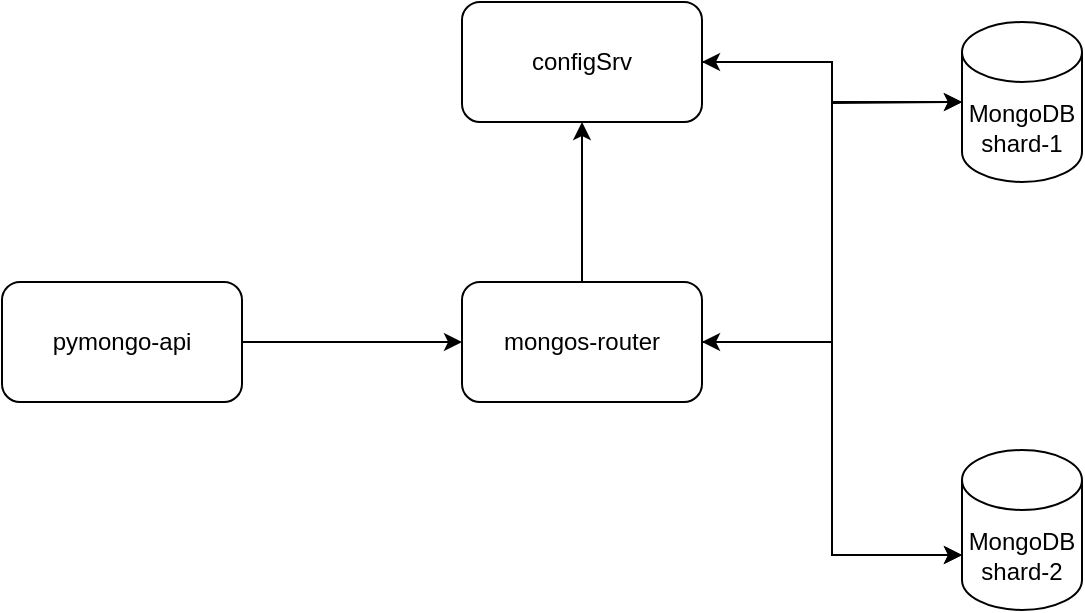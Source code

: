 <mxfile version="24.7.17" pages="5">
  <diagram name="option1" id="-H_mtQnk-PTXWXPvYvuk">
    <mxGraphModel dx="1443" dy="913" grid="1" gridSize="10" guides="1" tooltips="1" connect="1" arrows="1" fold="1" page="1" pageScale="1" pageWidth="1169" pageHeight="827" math="0" shadow="0">
      <root>
        <mxCell id="0" />
        <mxCell id="1" parent="0" />
        <mxCell id="zA23MoTUsTF4_91t8viU-2" value="MongoDB&lt;br&gt;shard-1" style="shape=cylinder3;whiteSpace=wrap;html=1;boundedLbl=1;backgroundOutline=1;size=15;" parent="1" vertex="1">
          <mxGeometry x="800" y="160" width="60" height="80" as="geometry" />
        </mxCell>
        <mxCell id="zA23MoTUsTF4_91t8viU-3" value="pymongo-api" style="rounded=1;whiteSpace=wrap;html=1;" parent="1" vertex="1">
          <mxGeometry x="320" y="290" width="120" height="60" as="geometry" />
        </mxCell>
        <mxCell id="zA23MoTUsTF4_91t8viU-4" style="edgeStyle=orthogonalEdgeStyle;rounded=0;orthogonalLoop=1;jettySize=auto;html=1;exitX=1;exitY=0.5;exitDx=0;exitDy=0;" parent="1" source="zA23MoTUsTF4_91t8viU-3" target="UiDJsNNe_BzufkocAIXa-2" edge="1">
          <mxGeometry relative="1" as="geometry">
            <mxPoint x="640" y="200" as="targetPoint" />
          </mxGeometry>
        </mxCell>
        <mxCell id="UiDJsNNe_BzufkocAIXa-1" value="MongoDB&lt;br&gt;shard-2" style="shape=cylinder3;whiteSpace=wrap;html=1;boundedLbl=1;backgroundOutline=1;size=15;" vertex="1" parent="1">
          <mxGeometry x="800" y="374" width="60" height="80" as="geometry" />
        </mxCell>
        <mxCell id="UiDJsNNe_BzufkocAIXa-4" style="edgeStyle=orthogonalEdgeStyle;rounded=0;orthogonalLoop=1;jettySize=auto;html=1;entryX=0.5;entryY=1;entryDx=0;entryDy=0;" edge="1" parent="1" source="UiDJsNNe_BzufkocAIXa-2" target="UiDJsNNe_BzufkocAIXa-3">
          <mxGeometry relative="1" as="geometry" />
        </mxCell>
        <mxCell id="UiDJsNNe_BzufkocAIXa-2" value="mongos-router" style="rounded=1;whiteSpace=wrap;html=1;" vertex="1" parent="1">
          <mxGeometry x="550" y="290" width="120" height="60" as="geometry" />
        </mxCell>
        <mxCell id="UiDJsNNe_BzufkocAIXa-7" style="edgeStyle=orthogonalEdgeStyle;rounded=0;orthogonalLoop=1;jettySize=auto;html=1;" edge="1" parent="1" source="UiDJsNNe_BzufkocAIXa-3">
          <mxGeometry relative="1" as="geometry">
            <mxPoint x="800" y="200" as="targetPoint" />
          </mxGeometry>
        </mxCell>
        <mxCell id="UiDJsNNe_BzufkocAIXa-3" value="configSrv" style="rounded=1;whiteSpace=wrap;html=1;" vertex="1" parent="1">
          <mxGeometry x="550" y="150" width="120" height="60" as="geometry" />
        </mxCell>
        <mxCell id="UiDJsNNe_BzufkocAIXa-5" style="edgeStyle=orthogonalEdgeStyle;rounded=0;orthogonalLoop=1;jettySize=auto;html=1;entryX=0;entryY=0.5;entryDx=0;entryDy=0;entryPerimeter=0;" edge="1" parent="1" source="UiDJsNNe_BzufkocAIXa-2" target="zA23MoTUsTF4_91t8viU-2">
          <mxGeometry relative="1" as="geometry" />
        </mxCell>
        <mxCell id="UiDJsNNe_BzufkocAIXa-6" style="edgeStyle=orthogonalEdgeStyle;rounded=0;orthogonalLoop=1;jettySize=auto;html=1;entryX=0;entryY=0;entryDx=0;entryDy=52.5;entryPerimeter=0;startArrow=classic;startFill=1;" edge="1" parent="1" source="UiDJsNNe_BzufkocAIXa-2" target="UiDJsNNe_BzufkocAIXa-1">
          <mxGeometry relative="1" as="geometry" />
        </mxCell>
        <mxCell id="UiDJsNNe_BzufkocAIXa-8" style="edgeStyle=orthogonalEdgeStyle;rounded=0;orthogonalLoop=1;jettySize=auto;html=1;entryX=0;entryY=0;entryDx=0;entryDy=52.5;entryPerimeter=0;startArrow=classic;startFill=1;" edge="1" parent="1" source="UiDJsNNe_BzufkocAIXa-3" target="UiDJsNNe_BzufkocAIXa-1">
          <mxGeometry relative="1" as="geometry" />
        </mxCell>
      </root>
    </mxGraphModel>
  </diagram>
  <diagram name="option2" id="-Xvo51ZeQulUUWXC1juU">
    <mxGraphModel dx="1010" dy="639" grid="1" gridSize="10" guides="1" tooltips="1" connect="1" arrows="1" fold="1" page="1" pageScale="1" pageWidth="1169" pageHeight="827" math="0" shadow="0">
      <root>
        <mxCell id="3knyirtvKxZ9UMbMQH-W-0" />
        <mxCell id="3knyirtvKxZ9UMbMQH-W-1" parent="3knyirtvKxZ9UMbMQH-W-0" />
        <mxCell id="VucZP9jwSbR6tv67yRgD-2" value="" style="rounded=1;whiteSpace=wrap;html=1;" vertex="1" parent="3knyirtvKxZ9UMbMQH-W-1">
          <mxGeometry x="770" y="370" width="360" height="130" as="geometry" />
        </mxCell>
        <mxCell id="VucZP9jwSbR6tv67yRgD-3" value="Shard - 2" style="text;html=1;align=center;verticalAlign=middle;whiteSpace=wrap;rounded=0;" vertex="1" parent="3knyirtvKxZ9UMbMQH-W-1">
          <mxGeometry x="1030" y="480" width="90" height="30" as="geometry" />
        </mxCell>
        <mxCell id="VucZP9jwSbR6tv67yRgD-0" value="" style="rounded=1;whiteSpace=wrap;html=1;" vertex="1" parent="3knyirtvKxZ9UMbMQH-W-1">
          <mxGeometry x="770" y="140" width="360" height="130" as="geometry" />
        </mxCell>
        <mxCell id="VucZP9jwSbR6tv67yRgD-1" value="Shard - 1" style="text;html=1;align=center;verticalAlign=middle;whiteSpace=wrap;rounded=0;" vertex="1" parent="3knyirtvKxZ9UMbMQH-W-1">
          <mxGeometry x="1030" y="250" width="90" height="30" as="geometry" />
        </mxCell>
        <mxCell id="gu59AzVFJoYzGthrWgz4-16" style="edgeStyle=orthogonalEdgeStyle;rounded=0;orthogonalLoop=1;jettySize=auto;html=1;entryX=1;entryY=0.5;entryDx=0;entryDy=0;" edge="1" parent="3knyirtvKxZ9UMbMQH-W-1" source="3knyirtvKxZ9UMbMQH-W-2" target="3knyirtvKxZ9UMbMQH-W-9">
          <mxGeometry relative="1" as="geometry" />
        </mxCell>
        <mxCell id="3knyirtvKxZ9UMbMQH-W-2" value="MongoDB&lt;br&gt;primary&lt;br&gt;shard-1-1" style="shape=cylinder3;whiteSpace=wrap;html=1;boundedLbl=1;backgroundOutline=1;size=15;" vertex="1" parent="3knyirtvKxZ9UMbMQH-W-1">
          <mxGeometry x="800" y="160" width="60" height="80" as="geometry" />
        </mxCell>
        <mxCell id="3knyirtvKxZ9UMbMQH-W-3" value="pymongo-api" style="rounded=1;whiteSpace=wrap;html=1;" vertex="1" parent="3knyirtvKxZ9UMbMQH-W-1">
          <mxGeometry x="320" y="290" width="120" height="60" as="geometry" />
        </mxCell>
        <mxCell id="3knyirtvKxZ9UMbMQH-W-4" style="edgeStyle=orthogonalEdgeStyle;rounded=0;orthogonalLoop=1;jettySize=auto;html=1;exitX=1;exitY=0.5;exitDx=0;exitDy=0;" edge="1" parent="3knyirtvKxZ9UMbMQH-W-1" source="3knyirtvKxZ9UMbMQH-W-3" target="3knyirtvKxZ9UMbMQH-W-7">
          <mxGeometry relative="1" as="geometry">
            <mxPoint x="640" y="200" as="targetPoint" />
          </mxGeometry>
        </mxCell>
        <mxCell id="gu59AzVFJoYzGthrWgz4-17" value="" style="edgeStyle=orthogonalEdgeStyle;rounded=0;orthogonalLoop=1;jettySize=auto;html=1;dashed=1;endArrow=none;endFill=0;" edge="1" parent="3knyirtvKxZ9UMbMQH-W-1" source="3knyirtvKxZ9UMbMQH-W-5" target="gu59AzVFJoYzGthrWgz4-2">
          <mxGeometry relative="1" as="geometry" />
        </mxCell>
        <mxCell id="3knyirtvKxZ9UMbMQH-W-5" value="MongoDB&lt;br&gt;primary&lt;br&gt;shard-2-1" style="shape=cylinder3;whiteSpace=wrap;html=1;boundedLbl=1;backgroundOutline=1;size=15;" vertex="1" parent="3knyirtvKxZ9UMbMQH-W-1">
          <mxGeometry x="800" y="390" width="60" height="80" as="geometry" />
        </mxCell>
        <mxCell id="3knyirtvKxZ9UMbMQH-W-7" value="mongos-router" style="rounded=1;whiteSpace=wrap;html=1;" vertex="1" parent="3knyirtvKxZ9UMbMQH-W-1">
          <mxGeometry x="550" y="290" width="120" height="60" as="geometry" />
        </mxCell>
        <mxCell id="gu59AzVFJoYzGthrWgz4-15" style="edgeStyle=orthogonalEdgeStyle;rounded=0;orthogonalLoop=1;jettySize=auto;html=1;entryX=0.5;entryY=0;entryDx=0;entryDy=0;startArrow=classic;startFill=1;endArrow=none;endFill=0;" edge="1" parent="3knyirtvKxZ9UMbMQH-W-1" source="3knyirtvKxZ9UMbMQH-W-9" target="3knyirtvKxZ9UMbMQH-W-7">
          <mxGeometry relative="1" as="geometry" />
        </mxCell>
        <mxCell id="3knyirtvKxZ9UMbMQH-W-9" value="configSrv" style="rounded=1;whiteSpace=wrap;html=1;" vertex="1" parent="3knyirtvKxZ9UMbMQH-W-1">
          <mxGeometry x="550" y="170" width="120" height="60" as="geometry" />
        </mxCell>
        <mxCell id="3knyirtvKxZ9UMbMQH-W-10" style="edgeStyle=orthogonalEdgeStyle;rounded=0;orthogonalLoop=1;jettySize=auto;html=1;entryX=0;entryY=0.5;entryDx=0;entryDy=0;entryPerimeter=0;" edge="1" parent="3knyirtvKxZ9UMbMQH-W-1" source="3knyirtvKxZ9UMbMQH-W-7" target="3knyirtvKxZ9UMbMQH-W-2">
          <mxGeometry relative="1" as="geometry" />
        </mxCell>
        <mxCell id="3knyirtvKxZ9UMbMQH-W-11" style="edgeStyle=orthogonalEdgeStyle;rounded=0;orthogonalLoop=1;jettySize=auto;html=1;entryX=0;entryY=0;entryDx=0;entryDy=52.5;entryPerimeter=0;startArrow=classic;startFill=1;" edge="1" parent="3knyirtvKxZ9UMbMQH-W-1" source="3knyirtvKxZ9UMbMQH-W-7" target="3knyirtvKxZ9UMbMQH-W-5">
          <mxGeometry relative="1" as="geometry" />
        </mxCell>
        <mxCell id="gu59AzVFJoYzGthrWgz4-0" value="MongoDB&lt;br&gt;slave&lt;br&gt;shard-1-2" style="shape=cylinder3;whiteSpace=wrap;html=1;boundedLbl=1;backgroundOutline=1;size=15;" vertex="1" parent="3knyirtvKxZ9UMbMQH-W-1">
          <mxGeometry x="910" y="160" width="60" height="80" as="geometry" />
        </mxCell>
        <mxCell id="gu59AzVFJoYzGthrWgz4-1" value="MongoDB&lt;br&gt;slave&lt;br&gt;shard-1-3" style="shape=cylinder3;whiteSpace=wrap;html=1;boundedLbl=1;backgroundOutline=1;size=15;" vertex="1" parent="3knyirtvKxZ9UMbMQH-W-1">
          <mxGeometry x="1020" y="160" width="60" height="80" as="geometry" />
        </mxCell>
        <mxCell id="gu59AzVFJoYzGthrWgz4-2" value="MongoDB&lt;br&gt;slave&lt;br&gt;shard-2-2" style="shape=cylinder3;whiteSpace=wrap;html=1;boundedLbl=1;backgroundOutline=1;size=15;" vertex="1" parent="3knyirtvKxZ9UMbMQH-W-1">
          <mxGeometry x="910" y="390" width="60" height="80" as="geometry" />
        </mxCell>
        <mxCell id="gu59AzVFJoYzGthrWgz4-3" value="MongoDB&lt;br&gt;slave&lt;br&gt;shard-2-3" style="shape=cylinder3;whiteSpace=wrap;html=1;boundedLbl=1;backgroundOutline=1;size=15;" vertex="1" parent="3knyirtvKxZ9UMbMQH-W-1">
          <mxGeometry x="1020" y="390" width="60" height="80" as="geometry" />
        </mxCell>
        <mxCell id="gu59AzVFJoYzGthrWgz4-10" style="edgeStyle=orthogonalEdgeStyle;rounded=0;orthogonalLoop=1;jettySize=auto;html=1;entryX=0;entryY=0.5;entryDx=0;entryDy=0;entryPerimeter=0;endArrow=none;endFill=0;dashed=1;" edge="1" parent="3knyirtvKxZ9UMbMQH-W-1" source="3knyirtvKxZ9UMbMQH-W-2" target="gu59AzVFJoYzGthrWgz4-0">
          <mxGeometry relative="1" as="geometry" />
        </mxCell>
        <mxCell id="gu59AzVFJoYzGthrWgz4-11" style="edgeStyle=orthogonalEdgeStyle;rounded=0;orthogonalLoop=1;jettySize=auto;html=1;entryX=0;entryY=0.5;entryDx=0;entryDy=0;entryPerimeter=0;dashed=1;endArrow=none;endFill=0;" edge="1" parent="3knyirtvKxZ9UMbMQH-W-1" source="gu59AzVFJoYzGthrWgz4-0" target="gu59AzVFJoYzGthrWgz4-1">
          <mxGeometry relative="1" as="geometry" />
        </mxCell>
        <mxCell id="gu59AzVFJoYzGthrWgz4-13" style="edgeStyle=orthogonalEdgeStyle;rounded=0;orthogonalLoop=1;jettySize=auto;html=1;entryX=0;entryY=0.5;entryDx=0;entryDy=0;entryPerimeter=0;endArrow=none;endFill=0;dashed=1;" edge="1" parent="3knyirtvKxZ9UMbMQH-W-1" source="gu59AzVFJoYzGthrWgz4-2" target="gu59AzVFJoYzGthrWgz4-3">
          <mxGeometry relative="1" as="geometry" />
        </mxCell>
      </root>
    </mxGraphModel>
  </diagram>
  <diagram name="option3" id="7D8FXohHMXOMWAM05jJX">
    <mxGraphModel dx="1010" dy="639" grid="1" gridSize="10" guides="1" tooltips="1" connect="1" arrows="1" fold="1" page="1" pageScale="1" pageWidth="1169" pageHeight="827" math="0" shadow="0">
      <root>
        <mxCell id="CbnlnHMQYKKfXnpwqLT1-0" />
        <mxCell id="CbnlnHMQYKKfXnpwqLT1-1" parent="CbnlnHMQYKKfXnpwqLT1-0" />
        <mxCell id="OPUxxHXqfSw0grNCLyrR-4" value="" style="rounded=1;whiteSpace=wrap;html=1;" vertex="1" parent="CbnlnHMQYKKfXnpwqLT1-1">
          <mxGeometry x="770" y="370" width="360" height="130" as="geometry" />
        </mxCell>
        <mxCell id="OPUxxHXqfSw0grNCLyrR-5" value="Shard - 2" style="text;html=1;align=center;verticalAlign=middle;whiteSpace=wrap;rounded=0;" vertex="1" parent="CbnlnHMQYKKfXnpwqLT1-1">
          <mxGeometry x="1030" y="480" width="90" height="30" as="geometry" />
        </mxCell>
        <mxCell id="OPUxxHXqfSw0grNCLyrR-2" value="" style="rounded=1;whiteSpace=wrap;html=1;" vertex="1" parent="CbnlnHMQYKKfXnpwqLT1-1">
          <mxGeometry x="770" y="140" width="360" height="130" as="geometry" />
        </mxCell>
        <mxCell id="CbnlnHMQYKKfXnpwqLT1-2" style="edgeStyle=orthogonalEdgeStyle;rounded=0;orthogonalLoop=1;jettySize=auto;html=1;entryX=1;entryY=0.5;entryDx=0;entryDy=0;" edge="1" parent="CbnlnHMQYKKfXnpwqLT1-1" source="CbnlnHMQYKKfXnpwqLT1-3" target="CbnlnHMQYKKfXnpwqLT1-10">
          <mxGeometry relative="1" as="geometry" />
        </mxCell>
        <mxCell id="CbnlnHMQYKKfXnpwqLT1-3" value="MongoDB&lt;br&gt;primary&lt;br&gt;shard-1-1" style="shape=cylinder3;whiteSpace=wrap;html=1;boundedLbl=1;backgroundOutline=1;size=15;" vertex="1" parent="CbnlnHMQYKKfXnpwqLT1-1">
          <mxGeometry x="800" y="160" width="60" height="80" as="geometry" />
        </mxCell>
        <mxCell id="OPUxxHXqfSw0grNCLyrR-1" style="edgeStyle=orthogonalEdgeStyle;rounded=0;orthogonalLoop=1;jettySize=auto;html=1;" edge="1" parent="CbnlnHMQYKKfXnpwqLT1-1" source="CbnlnHMQYKKfXnpwqLT1-4" target="OPUxxHXqfSw0grNCLyrR-0">
          <mxGeometry relative="1" as="geometry" />
        </mxCell>
        <mxCell id="CbnlnHMQYKKfXnpwqLT1-4" value="pymongo-api" style="rounded=1;whiteSpace=wrap;html=1;" vertex="1" parent="CbnlnHMQYKKfXnpwqLT1-1">
          <mxGeometry x="310" y="290" width="120" height="60" as="geometry" />
        </mxCell>
        <mxCell id="CbnlnHMQYKKfXnpwqLT1-5" style="edgeStyle=orthogonalEdgeStyle;rounded=0;orthogonalLoop=1;jettySize=auto;html=1;exitX=1;exitY=0.5;exitDx=0;exitDy=0;" edge="1" parent="CbnlnHMQYKKfXnpwqLT1-1" source="CbnlnHMQYKKfXnpwqLT1-4" target="CbnlnHMQYKKfXnpwqLT1-8">
          <mxGeometry relative="1" as="geometry">
            <mxPoint x="640" y="200" as="targetPoint" />
          </mxGeometry>
        </mxCell>
        <mxCell id="CbnlnHMQYKKfXnpwqLT1-6" value="" style="edgeStyle=orthogonalEdgeStyle;rounded=0;orthogonalLoop=1;jettySize=auto;html=1;dashed=1;endArrow=none;endFill=0;" edge="1" parent="CbnlnHMQYKKfXnpwqLT1-1" source="CbnlnHMQYKKfXnpwqLT1-7" target="CbnlnHMQYKKfXnpwqLT1-15">
          <mxGeometry relative="1" as="geometry" />
        </mxCell>
        <mxCell id="CbnlnHMQYKKfXnpwqLT1-7" value="MongoDB&lt;br&gt;primary&lt;br&gt;shard-2-1" style="shape=cylinder3;whiteSpace=wrap;html=1;boundedLbl=1;backgroundOutline=1;size=15;" vertex="1" parent="CbnlnHMQYKKfXnpwqLT1-1">
          <mxGeometry x="800" y="390" width="60" height="80" as="geometry" />
        </mxCell>
        <mxCell id="CbnlnHMQYKKfXnpwqLT1-8" value="mongos-router" style="rounded=1;whiteSpace=wrap;html=1;" vertex="1" parent="CbnlnHMQYKKfXnpwqLT1-1">
          <mxGeometry x="550" y="290" width="120" height="60" as="geometry" />
        </mxCell>
        <mxCell id="CbnlnHMQYKKfXnpwqLT1-9" style="edgeStyle=orthogonalEdgeStyle;rounded=0;orthogonalLoop=1;jettySize=auto;html=1;entryX=0.5;entryY=0;entryDx=0;entryDy=0;startArrow=classic;startFill=1;endArrow=none;endFill=0;" edge="1" parent="CbnlnHMQYKKfXnpwqLT1-1" source="CbnlnHMQYKKfXnpwqLT1-10" target="CbnlnHMQYKKfXnpwqLT1-8">
          <mxGeometry relative="1" as="geometry" />
        </mxCell>
        <mxCell id="CbnlnHMQYKKfXnpwqLT1-10" value="configSrv" style="rounded=1;whiteSpace=wrap;html=1;" vertex="1" parent="CbnlnHMQYKKfXnpwqLT1-1">
          <mxGeometry x="550" y="170" width="120" height="60" as="geometry" />
        </mxCell>
        <mxCell id="CbnlnHMQYKKfXnpwqLT1-11" style="edgeStyle=orthogonalEdgeStyle;rounded=0;orthogonalLoop=1;jettySize=auto;html=1;entryX=0;entryY=0.5;entryDx=0;entryDy=0;entryPerimeter=0;" edge="1" parent="CbnlnHMQYKKfXnpwqLT1-1" source="CbnlnHMQYKKfXnpwqLT1-8" target="CbnlnHMQYKKfXnpwqLT1-3">
          <mxGeometry relative="1" as="geometry" />
        </mxCell>
        <mxCell id="CbnlnHMQYKKfXnpwqLT1-12" style="edgeStyle=orthogonalEdgeStyle;rounded=0;orthogonalLoop=1;jettySize=auto;html=1;entryX=0;entryY=0;entryDx=0;entryDy=52.5;entryPerimeter=0;startArrow=classic;startFill=1;" edge="1" parent="CbnlnHMQYKKfXnpwqLT1-1" source="CbnlnHMQYKKfXnpwqLT1-8" target="CbnlnHMQYKKfXnpwqLT1-7">
          <mxGeometry relative="1" as="geometry" />
        </mxCell>
        <mxCell id="CbnlnHMQYKKfXnpwqLT1-13" value="MongoDB&lt;br&gt;slave&lt;br&gt;shard-1-2" style="shape=cylinder3;whiteSpace=wrap;html=1;boundedLbl=1;backgroundOutline=1;size=15;" vertex="1" parent="CbnlnHMQYKKfXnpwqLT1-1">
          <mxGeometry x="910" y="160" width="60" height="80" as="geometry" />
        </mxCell>
        <mxCell id="CbnlnHMQYKKfXnpwqLT1-14" value="MongoDB&lt;br&gt;slave&lt;br&gt;shard-1-3" style="shape=cylinder3;whiteSpace=wrap;html=1;boundedLbl=1;backgroundOutline=1;size=15;" vertex="1" parent="CbnlnHMQYKKfXnpwqLT1-1">
          <mxGeometry x="1020" y="160" width="60" height="80" as="geometry" />
        </mxCell>
        <mxCell id="CbnlnHMQYKKfXnpwqLT1-15" value="MongoDB&lt;br&gt;slave&lt;br&gt;shard-2-2" style="shape=cylinder3;whiteSpace=wrap;html=1;boundedLbl=1;backgroundOutline=1;size=15;" vertex="1" parent="CbnlnHMQYKKfXnpwqLT1-1">
          <mxGeometry x="910" y="390" width="60" height="80" as="geometry" />
        </mxCell>
        <mxCell id="CbnlnHMQYKKfXnpwqLT1-16" value="MongoDB&lt;br&gt;slave&lt;br&gt;shard-2-3" style="shape=cylinder3;whiteSpace=wrap;html=1;boundedLbl=1;backgroundOutline=1;size=15;" vertex="1" parent="CbnlnHMQYKKfXnpwqLT1-1">
          <mxGeometry x="1020" y="390" width="60" height="80" as="geometry" />
        </mxCell>
        <mxCell id="CbnlnHMQYKKfXnpwqLT1-17" style="edgeStyle=orthogonalEdgeStyle;rounded=0;orthogonalLoop=1;jettySize=auto;html=1;entryX=0;entryY=0.5;entryDx=0;entryDy=0;entryPerimeter=0;endArrow=none;endFill=0;dashed=1;" edge="1" parent="CbnlnHMQYKKfXnpwqLT1-1" source="CbnlnHMQYKKfXnpwqLT1-3" target="CbnlnHMQYKKfXnpwqLT1-13">
          <mxGeometry relative="1" as="geometry" />
        </mxCell>
        <mxCell id="CbnlnHMQYKKfXnpwqLT1-18" style="edgeStyle=orthogonalEdgeStyle;rounded=0;orthogonalLoop=1;jettySize=auto;html=1;entryX=0;entryY=0.5;entryDx=0;entryDy=0;entryPerimeter=0;dashed=1;endArrow=none;endFill=0;" edge="1" parent="CbnlnHMQYKKfXnpwqLT1-1" source="CbnlnHMQYKKfXnpwqLT1-13" target="CbnlnHMQYKKfXnpwqLT1-14">
          <mxGeometry relative="1" as="geometry" />
        </mxCell>
        <mxCell id="CbnlnHMQYKKfXnpwqLT1-19" style="edgeStyle=orthogonalEdgeStyle;rounded=0;orthogonalLoop=1;jettySize=auto;html=1;entryX=0;entryY=0.5;entryDx=0;entryDy=0;entryPerimeter=0;endArrow=none;endFill=0;dashed=1;" edge="1" parent="CbnlnHMQYKKfXnpwqLT1-1" source="CbnlnHMQYKKfXnpwqLT1-15" target="CbnlnHMQYKKfXnpwqLT1-16">
          <mxGeometry relative="1" as="geometry" />
        </mxCell>
        <mxCell id="OPUxxHXqfSw0grNCLyrR-0" value="Redis&lt;br&gt;Cache" style="shape=cylinder3;whiteSpace=wrap;html=1;boundedLbl=1;backgroundOutline=1;size=15;" vertex="1" parent="CbnlnHMQYKKfXnpwqLT1-1">
          <mxGeometry x="460" y="390" width="60" height="80" as="geometry" />
        </mxCell>
        <mxCell id="OPUxxHXqfSw0grNCLyrR-3" value="Shard - 1" style="text;html=1;align=center;verticalAlign=middle;whiteSpace=wrap;rounded=0;" vertex="1" parent="CbnlnHMQYKKfXnpwqLT1-1">
          <mxGeometry x="1030" y="250" width="90" height="30" as="geometry" />
        </mxCell>
      </root>
    </mxGraphModel>
  </diagram>
  <diagram name="option 4" id="QMWYKBBWcW-rt18qaeEE">
    <mxGraphModel dx="1122" dy="710" grid="1" gridSize="10" guides="1" tooltips="1" connect="1" arrows="1" fold="1" page="1" pageScale="1" pageWidth="1169" pageHeight="827" math="0" shadow="0">
      <root>
        <mxCell id="x0pjwUY65Sf88mQu_qnW-0" />
        <mxCell id="x0pjwUY65Sf88mQu_qnW-1" parent="x0pjwUY65Sf88mQu_qnW-0" />
        <mxCell id="x0pjwUY65Sf88mQu_qnW-2" value="" style="rounded=1;whiteSpace=wrap;html=1;" vertex="1" parent="x0pjwUY65Sf88mQu_qnW-1">
          <mxGeometry x="770" y="370" width="360" height="130" as="geometry" />
        </mxCell>
        <mxCell id="x0pjwUY65Sf88mQu_qnW-3" value="Shard - 2" style="text;html=1;align=center;verticalAlign=middle;whiteSpace=wrap;rounded=0;" vertex="1" parent="x0pjwUY65Sf88mQu_qnW-1">
          <mxGeometry x="1030" y="480" width="90" height="30" as="geometry" />
        </mxCell>
        <mxCell id="x0pjwUY65Sf88mQu_qnW-4" value="" style="rounded=1;whiteSpace=wrap;html=1;" vertex="1" parent="x0pjwUY65Sf88mQu_qnW-1">
          <mxGeometry x="770" y="140" width="360" height="130" as="geometry" />
        </mxCell>
        <mxCell id="x0pjwUY65Sf88mQu_qnW-5" style="edgeStyle=orthogonalEdgeStyle;rounded=0;orthogonalLoop=1;jettySize=auto;html=1;entryX=1;entryY=0.5;entryDx=0;entryDy=0;" edge="1" parent="x0pjwUY65Sf88mQu_qnW-1" source="x0pjwUY65Sf88mQu_qnW-6" target="x0pjwUY65Sf88mQu_qnW-14">
          <mxGeometry relative="1" as="geometry" />
        </mxCell>
        <mxCell id="x0pjwUY65Sf88mQu_qnW-6" value="MongoDB&lt;br&gt;primary&lt;br&gt;shard-1-1" style="shape=cylinder3;whiteSpace=wrap;html=1;boundedLbl=1;backgroundOutline=1;size=15;" vertex="1" parent="x0pjwUY65Sf88mQu_qnW-1">
          <mxGeometry x="800" y="160" width="60" height="80" as="geometry" />
        </mxCell>
        <mxCell id="l9TkpLKVNLnlMFK3zwqm-14" style="edgeStyle=orthogonalEdgeStyle;rounded=0;orthogonalLoop=1;jettySize=auto;html=1;entryX=1;entryY=0.5;entryDx=0;entryDy=0;" edge="1" parent="x0pjwUY65Sf88mQu_qnW-1" source="x0pjwUY65Sf88mQu_qnW-8" target="l9TkpLKVNLnlMFK3zwqm-2">
          <mxGeometry relative="1" as="geometry">
            <Array as="points">
              <mxPoint x="370" y="130" />
            </Array>
          </mxGeometry>
        </mxCell>
        <mxCell id="x0pjwUY65Sf88mQu_qnW-8" value="pymongo-api-2" style="rounded=1;whiteSpace=wrap;html=1;" vertex="1" parent="x0pjwUY65Sf88mQu_qnW-1">
          <mxGeometry x="310" y="340" width="120" height="60" as="geometry" />
        </mxCell>
        <mxCell id="x0pjwUY65Sf88mQu_qnW-9" style="edgeStyle=orthogonalEdgeStyle;rounded=0;orthogonalLoop=1;jettySize=auto;html=1;exitX=1;exitY=0.5;exitDx=0;exitDy=0;" edge="1" parent="x0pjwUY65Sf88mQu_qnW-1" source="x0pjwUY65Sf88mQu_qnW-8" target="x0pjwUY65Sf88mQu_qnW-12">
          <mxGeometry relative="1" as="geometry">
            <mxPoint x="640" y="200" as="targetPoint" />
          </mxGeometry>
        </mxCell>
        <mxCell id="x0pjwUY65Sf88mQu_qnW-10" value="" style="edgeStyle=orthogonalEdgeStyle;rounded=0;orthogonalLoop=1;jettySize=auto;html=1;dashed=1;endArrow=none;endFill=0;" edge="1" parent="x0pjwUY65Sf88mQu_qnW-1" source="x0pjwUY65Sf88mQu_qnW-11" target="x0pjwUY65Sf88mQu_qnW-19">
          <mxGeometry relative="1" as="geometry" />
        </mxCell>
        <mxCell id="x0pjwUY65Sf88mQu_qnW-11" value="MongoDB&lt;br&gt;primary&lt;br&gt;shard-2-1" style="shape=cylinder3;whiteSpace=wrap;html=1;boundedLbl=1;backgroundOutline=1;size=15;" vertex="1" parent="x0pjwUY65Sf88mQu_qnW-1">
          <mxGeometry x="800" y="390" width="60" height="80" as="geometry" />
        </mxCell>
        <mxCell id="x0pjwUY65Sf88mQu_qnW-12" value="mongos-router" style="rounded=1;whiteSpace=wrap;html=1;" vertex="1" parent="x0pjwUY65Sf88mQu_qnW-1">
          <mxGeometry x="550" y="290" width="120" height="60" as="geometry" />
        </mxCell>
        <mxCell id="x0pjwUY65Sf88mQu_qnW-13" style="edgeStyle=orthogonalEdgeStyle;rounded=0;orthogonalLoop=1;jettySize=auto;html=1;entryX=0.5;entryY=0;entryDx=0;entryDy=0;startArrow=classic;startFill=1;endArrow=none;endFill=0;" edge="1" parent="x0pjwUY65Sf88mQu_qnW-1" source="x0pjwUY65Sf88mQu_qnW-14" target="x0pjwUY65Sf88mQu_qnW-12">
          <mxGeometry relative="1" as="geometry" />
        </mxCell>
        <mxCell id="x0pjwUY65Sf88mQu_qnW-14" value="configSrv" style="rounded=1;whiteSpace=wrap;html=1;" vertex="1" parent="x0pjwUY65Sf88mQu_qnW-1">
          <mxGeometry x="550" y="170" width="120" height="60" as="geometry" />
        </mxCell>
        <mxCell id="x0pjwUY65Sf88mQu_qnW-15" style="edgeStyle=orthogonalEdgeStyle;rounded=0;orthogonalLoop=1;jettySize=auto;html=1;entryX=0;entryY=0.5;entryDx=0;entryDy=0;entryPerimeter=0;" edge="1" parent="x0pjwUY65Sf88mQu_qnW-1" source="x0pjwUY65Sf88mQu_qnW-12" target="x0pjwUY65Sf88mQu_qnW-6">
          <mxGeometry relative="1" as="geometry" />
        </mxCell>
        <mxCell id="x0pjwUY65Sf88mQu_qnW-16" style="edgeStyle=orthogonalEdgeStyle;rounded=0;orthogonalLoop=1;jettySize=auto;html=1;entryX=0;entryY=0;entryDx=0;entryDy=52.5;entryPerimeter=0;startArrow=classic;startFill=1;" edge="1" parent="x0pjwUY65Sf88mQu_qnW-1" source="x0pjwUY65Sf88mQu_qnW-12" target="x0pjwUY65Sf88mQu_qnW-11">
          <mxGeometry relative="1" as="geometry" />
        </mxCell>
        <mxCell id="x0pjwUY65Sf88mQu_qnW-17" value="MongoDB&lt;br&gt;slave&lt;br&gt;shard-1-2" style="shape=cylinder3;whiteSpace=wrap;html=1;boundedLbl=1;backgroundOutline=1;size=15;" vertex="1" parent="x0pjwUY65Sf88mQu_qnW-1">
          <mxGeometry x="910" y="160" width="60" height="80" as="geometry" />
        </mxCell>
        <mxCell id="x0pjwUY65Sf88mQu_qnW-18" value="MongoDB&lt;br&gt;slave&lt;br&gt;shard-1-3" style="shape=cylinder3;whiteSpace=wrap;html=1;boundedLbl=1;backgroundOutline=1;size=15;" vertex="1" parent="x0pjwUY65Sf88mQu_qnW-1">
          <mxGeometry x="1020" y="160" width="60" height="80" as="geometry" />
        </mxCell>
        <mxCell id="x0pjwUY65Sf88mQu_qnW-19" value="MongoDB&lt;br&gt;slave&lt;br&gt;shard-2-2" style="shape=cylinder3;whiteSpace=wrap;html=1;boundedLbl=1;backgroundOutline=1;size=15;" vertex="1" parent="x0pjwUY65Sf88mQu_qnW-1">
          <mxGeometry x="910" y="390" width="60" height="80" as="geometry" />
        </mxCell>
        <mxCell id="x0pjwUY65Sf88mQu_qnW-20" value="MongoDB&lt;br&gt;slave&lt;br&gt;shard-2-3" style="shape=cylinder3;whiteSpace=wrap;html=1;boundedLbl=1;backgroundOutline=1;size=15;" vertex="1" parent="x0pjwUY65Sf88mQu_qnW-1">
          <mxGeometry x="1020" y="390" width="60" height="80" as="geometry" />
        </mxCell>
        <mxCell id="x0pjwUY65Sf88mQu_qnW-21" style="edgeStyle=orthogonalEdgeStyle;rounded=0;orthogonalLoop=1;jettySize=auto;html=1;entryX=0;entryY=0.5;entryDx=0;entryDy=0;entryPerimeter=0;endArrow=none;endFill=0;dashed=1;" edge="1" parent="x0pjwUY65Sf88mQu_qnW-1" source="x0pjwUY65Sf88mQu_qnW-6" target="x0pjwUY65Sf88mQu_qnW-17">
          <mxGeometry relative="1" as="geometry" />
        </mxCell>
        <mxCell id="x0pjwUY65Sf88mQu_qnW-22" style="edgeStyle=orthogonalEdgeStyle;rounded=0;orthogonalLoop=1;jettySize=auto;html=1;entryX=0;entryY=0.5;entryDx=0;entryDy=0;entryPerimeter=0;dashed=1;endArrow=none;endFill=0;" edge="1" parent="x0pjwUY65Sf88mQu_qnW-1" source="x0pjwUY65Sf88mQu_qnW-17" target="x0pjwUY65Sf88mQu_qnW-18">
          <mxGeometry relative="1" as="geometry" />
        </mxCell>
        <mxCell id="x0pjwUY65Sf88mQu_qnW-23" style="edgeStyle=orthogonalEdgeStyle;rounded=0;orthogonalLoop=1;jettySize=auto;html=1;entryX=0;entryY=0.5;entryDx=0;entryDy=0;entryPerimeter=0;endArrow=none;endFill=0;dashed=1;" edge="1" parent="x0pjwUY65Sf88mQu_qnW-1" source="x0pjwUY65Sf88mQu_qnW-19" target="x0pjwUY65Sf88mQu_qnW-20">
          <mxGeometry relative="1" as="geometry" />
        </mxCell>
        <mxCell id="x0pjwUY65Sf88mQu_qnW-24" value="Redis&lt;br&gt;Cache" style="shape=cylinder3;whiteSpace=wrap;html=1;boundedLbl=1;backgroundOutline=1;size=15;" vertex="1" parent="x0pjwUY65Sf88mQu_qnW-1">
          <mxGeometry x="460" y="390" width="60" height="80" as="geometry" />
        </mxCell>
        <mxCell id="x0pjwUY65Sf88mQu_qnW-25" value="Shard - 1" style="text;html=1;align=center;verticalAlign=middle;whiteSpace=wrap;rounded=0;" vertex="1" parent="x0pjwUY65Sf88mQu_qnW-1">
          <mxGeometry x="1030" y="250" width="90" height="30" as="geometry" />
        </mxCell>
        <mxCell id="l9TkpLKVNLnlMFK3zwqm-10" style="edgeStyle=orthogonalEdgeStyle;rounded=0;orthogonalLoop=1;jettySize=auto;html=1;" edge="1" parent="x0pjwUY65Sf88mQu_qnW-1" source="l9TkpLKVNLnlMFK3zwqm-0" target="l9TkpLKVNLnlMFK3zwqm-3">
          <mxGeometry relative="1" as="geometry" />
        </mxCell>
        <mxCell id="l9TkpLKVNLnlMFK3zwqm-11" style="edgeStyle=orthogonalEdgeStyle;rounded=0;orthogonalLoop=1;jettySize=auto;html=1;entryX=0;entryY=0.5;entryDx=0;entryDy=0;" edge="1" parent="x0pjwUY65Sf88mQu_qnW-1" source="l9TkpLKVNLnlMFK3zwqm-0" target="x0pjwUY65Sf88mQu_qnW-8">
          <mxGeometry relative="1" as="geometry" />
        </mxCell>
        <mxCell id="l9TkpLKVNLnlMFK3zwqm-0" value="API Gateway" style="rounded=1;whiteSpace=wrap;html=1;" vertex="1" parent="x0pjwUY65Sf88mQu_qnW-1">
          <mxGeometry x="100" y="290" width="120" height="60" as="geometry" />
        </mxCell>
        <mxCell id="l9TkpLKVNLnlMFK3zwqm-12" style="edgeStyle=orthogonalEdgeStyle;rounded=0;orthogonalLoop=1;jettySize=auto;html=1;" edge="1" parent="x0pjwUY65Sf88mQu_qnW-1" source="l9TkpLKVNLnlMFK3zwqm-1" target="l9TkpLKVNLnlMFK3zwqm-2">
          <mxGeometry relative="1" as="geometry" />
        </mxCell>
        <mxCell id="l9TkpLKVNLnlMFK3zwqm-13" value="get services" style="edgeLabel;html=1;align=center;verticalAlign=middle;resizable=0;points=[];" vertex="1" connectable="0" parent="l9TkpLKVNLnlMFK3zwqm-12">
          <mxGeometry x="-0.026" y="1" relative="1" as="geometry">
            <mxPoint as="offset" />
          </mxGeometry>
        </mxCell>
        <mxCell id="l9TkpLKVNLnlMFK3zwqm-1" value="consul_kv" style="rounded=1;whiteSpace=wrap;html=1;arcSize=33;" vertex="1" parent="x0pjwUY65Sf88mQu_qnW-1">
          <mxGeometry x="130" y="270" width="90" height="30" as="geometry" />
        </mxCell>
        <mxCell id="l9TkpLKVNLnlMFK3zwqm-2" value="Consul" style="rounded=1;whiteSpace=wrap;html=1;" vertex="1" parent="x0pjwUY65Sf88mQu_qnW-1">
          <mxGeometry x="160" y="100" width="120" height="60" as="geometry" />
        </mxCell>
        <mxCell id="l9TkpLKVNLnlMFK3zwqm-4" style="edgeStyle=orthogonalEdgeStyle;rounded=0;orthogonalLoop=1;jettySize=auto;html=1;" edge="1" parent="x0pjwUY65Sf88mQu_qnW-1" source="l9TkpLKVNLnlMFK3zwqm-3" target="x0pjwUY65Sf88mQu_qnW-12">
          <mxGeometry relative="1" as="geometry" />
        </mxCell>
        <mxCell id="l9TkpLKVNLnlMFK3zwqm-5" style="edgeStyle=orthogonalEdgeStyle;rounded=0;orthogonalLoop=1;jettySize=auto;html=1;" edge="1" parent="x0pjwUY65Sf88mQu_qnW-1" source="l9TkpLKVNLnlMFK3zwqm-3" target="x0pjwUY65Sf88mQu_qnW-24">
          <mxGeometry relative="1" as="geometry" />
        </mxCell>
        <mxCell id="l9TkpLKVNLnlMFK3zwqm-7" style="edgeStyle=orthogonalEdgeStyle;rounded=0;orthogonalLoop=1;jettySize=auto;html=1;entryX=1;entryY=0.5;entryDx=0;entryDy=0;" edge="1" parent="x0pjwUY65Sf88mQu_qnW-1" source="l9TkpLKVNLnlMFK3zwqm-3" target="l9TkpLKVNLnlMFK3zwqm-2">
          <mxGeometry relative="1" as="geometry">
            <Array as="points">
              <mxPoint x="370" y="130" />
            </Array>
          </mxGeometry>
        </mxCell>
        <mxCell id="l9TkpLKVNLnlMFK3zwqm-9" value="register" style="edgeLabel;html=1;align=center;verticalAlign=middle;resizable=0;points=[];" vertex="1" connectable="0" parent="l9TkpLKVNLnlMFK3zwqm-7">
          <mxGeometry x="0.428" y="-1" relative="1" as="geometry">
            <mxPoint as="offset" />
          </mxGeometry>
        </mxCell>
        <mxCell id="l9TkpLKVNLnlMFK3zwqm-3" value="pymongo-api-1" style="rounded=1;whiteSpace=wrap;html=1;" vertex="1" parent="x0pjwUY65Sf88mQu_qnW-1">
          <mxGeometry x="310" y="240" width="120" height="60" as="geometry" />
        </mxCell>
      </root>
    </mxGraphModel>
  </diagram>
  <diagram name="option 5 - final" id="1CrH_jsx-fg-l5kMb4vk">
    <mxGraphModel dx="1890" dy="456" grid="1" gridSize="10" guides="1" tooltips="1" connect="1" arrows="1" fold="1" page="1" pageScale="1" pageWidth="1169" pageHeight="827" math="0" shadow="0">
      <root>
        <mxCell id="HiO5YhHhVBGv0p0Nku22-0" />
        <mxCell id="HiO5YhHhVBGv0p0Nku22-1" parent="HiO5YhHhVBGv0p0Nku22-0" />
        <mxCell id="HiO5YhHhVBGv0p0Nku22-2" value="" style="rounded=1;whiteSpace=wrap;html=1;" vertex="1" parent="HiO5YhHhVBGv0p0Nku22-1">
          <mxGeometry x="770" y="370" width="360" height="130" as="geometry" />
        </mxCell>
        <mxCell id="HiO5YhHhVBGv0p0Nku22-3" value="Shard - 2" style="text;html=1;align=center;verticalAlign=middle;whiteSpace=wrap;rounded=0;" vertex="1" parent="HiO5YhHhVBGv0p0Nku22-1">
          <mxGeometry x="1030" y="480" width="90" height="30" as="geometry" />
        </mxCell>
        <mxCell id="HiO5YhHhVBGv0p0Nku22-4" value="" style="rounded=1;whiteSpace=wrap;html=1;" vertex="1" parent="HiO5YhHhVBGv0p0Nku22-1">
          <mxGeometry x="770" y="140" width="360" height="130" as="geometry" />
        </mxCell>
        <mxCell id="HiO5YhHhVBGv0p0Nku22-5" style="edgeStyle=orthogonalEdgeStyle;rounded=0;orthogonalLoop=1;jettySize=auto;html=1;entryX=1;entryY=0.5;entryDx=0;entryDy=0;" edge="1" parent="HiO5YhHhVBGv0p0Nku22-1" source="HiO5YhHhVBGv0p0Nku22-6" target="HiO5YhHhVBGv0p0Nku22-14">
          <mxGeometry relative="1" as="geometry" />
        </mxCell>
        <mxCell id="HiO5YhHhVBGv0p0Nku22-6" value="MongoDB&lt;br&gt;primary&lt;br&gt;shard-1-1" style="shape=cylinder3;whiteSpace=wrap;html=1;boundedLbl=1;backgroundOutline=1;size=15;" vertex="1" parent="HiO5YhHhVBGv0p0Nku22-1">
          <mxGeometry x="800" y="160" width="60" height="80" as="geometry" />
        </mxCell>
        <mxCell id="HiO5YhHhVBGv0p0Nku22-7" style="edgeStyle=orthogonalEdgeStyle;rounded=0;orthogonalLoop=1;jettySize=auto;html=1;entryX=1;entryY=0.5;entryDx=0;entryDy=0;" edge="1" parent="HiO5YhHhVBGv0p0Nku22-1" source="HiO5YhHhVBGv0p0Nku22-8" target="HiO5YhHhVBGv0p0Nku22-32">
          <mxGeometry relative="1" as="geometry">
            <Array as="points">
              <mxPoint x="370" y="130" />
            </Array>
          </mxGeometry>
        </mxCell>
        <mxCell id="HiO5YhHhVBGv0p0Nku22-8" value="pymongo-api-2" style="rounded=1;whiteSpace=wrap;html=1;" vertex="1" parent="HiO5YhHhVBGv0p0Nku22-1">
          <mxGeometry x="310" y="340" width="120" height="60" as="geometry" />
        </mxCell>
        <mxCell id="HiO5YhHhVBGv0p0Nku22-9" style="edgeStyle=orthogonalEdgeStyle;rounded=0;orthogonalLoop=1;jettySize=auto;html=1;exitX=1;exitY=0.5;exitDx=0;exitDy=0;" edge="1" parent="HiO5YhHhVBGv0p0Nku22-1" source="HiO5YhHhVBGv0p0Nku22-8" target="HiO5YhHhVBGv0p0Nku22-12">
          <mxGeometry relative="1" as="geometry">
            <mxPoint x="640" y="200" as="targetPoint" />
          </mxGeometry>
        </mxCell>
        <mxCell id="HiO5YhHhVBGv0p0Nku22-10" value="" style="edgeStyle=orthogonalEdgeStyle;rounded=0;orthogonalLoop=1;jettySize=auto;html=1;dashed=1;endArrow=none;endFill=0;" edge="1" parent="HiO5YhHhVBGv0p0Nku22-1" source="HiO5YhHhVBGv0p0Nku22-11" target="HiO5YhHhVBGv0p0Nku22-19">
          <mxGeometry relative="1" as="geometry" />
        </mxCell>
        <mxCell id="HiO5YhHhVBGv0p0Nku22-11" value="MongoDB&lt;br&gt;primary&lt;br&gt;shard-2-1" style="shape=cylinder3;whiteSpace=wrap;html=1;boundedLbl=1;backgroundOutline=1;size=15;" vertex="1" parent="HiO5YhHhVBGv0p0Nku22-1">
          <mxGeometry x="800" y="390" width="60" height="80" as="geometry" />
        </mxCell>
        <mxCell id="HiO5YhHhVBGv0p0Nku22-12" value="mongos-router" style="rounded=1;whiteSpace=wrap;html=1;" vertex="1" parent="HiO5YhHhVBGv0p0Nku22-1">
          <mxGeometry x="550" y="290" width="120" height="60" as="geometry" />
        </mxCell>
        <mxCell id="HiO5YhHhVBGv0p0Nku22-13" style="edgeStyle=orthogonalEdgeStyle;rounded=0;orthogonalLoop=1;jettySize=auto;html=1;entryX=0.5;entryY=0;entryDx=0;entryDy=0;startArrow=classic;startFill=1;endArrow=none;endFill=0;" edge="1" parent="HiO5YhHhVBGv0p0Nku22-1" source="HiO5YhHhVBGv0p0Nku22-14" target="HiO5YhHhVBGv0p0Nku22-12">
          <mxGeometry relative="1" as="geometry" />
        </mxCell>
        <mxCell id="HiO5YhHhVBGv0p0Nku22-14" value="configSrv" style="rounded=1;whiteSpace=wrap;html=1;" vertex="1" parent="HiO5YhHhVBGv0p0Nku22-1">
          <mxGeometry x="550" y="170" width="120" height="60" as="geometry" />
        </mxCell>
        <mxCell id="HiO5YhHhVBGv0p0Nku22-15" style="edgeStyle=orthogonalEdgeStyle;rounded=0;orthogonalLoop=1;jettySize=auto;html=1;entryX=0;entryY=0.5;entryDx=0;entryDy=0;entryPerimeter=0;" edge="1" parent="HiO5YhHhVBGv0p0Nku22-1" source="HiO5YhHhVBGv0p0Nku22-12" target="HiO5YhHhVBGv0p0Nku22-6">
          <mxGeometry relative="1" as="geometry" />
        </mxCell>
        <mxCell id="HiO5YhHhVBGv0p0Nku22-16" style="edgeStyle=orthogonalEdgeStyle;rounded=0;orthogonalLoop=1;jettySize=auto;html=1;entryX=0;entryY=0;entryDx=0;entryDy=52.5;entryPerimeter=0;startArrow=classic;startFill=1;" edge="1" parent="HiO5YhHhVBGv0p0Nku22-1" source="HiO5YhHhVBGv0p0Nku22-12" target="HiO5YhHhVBGv0p0Nku22-11">
          <mxGeometry relative="1" as="geometry" />
        </mxCell>
        <mxCell id="HiO5YhHhVBGv0p0Nku22-17" value="MongoDB&lt;br&gt;slave&lt;br&gt;shard-1-2" style="shape=cylinder3;whiteSpace=wrap;html=1;boundedLbl=1;backgroundOutline=1;size=15;" vertex="1" parent="HiO5YhHhVBGv0p0Nku22-1">
          <mxGeometry x="910" y="160" width="60" height="80" as="geometry" />
        </mxCell>
        <mxCell id="HiO5YhHhVBGv0p0Nku22-18" value="MongoDB&lt;br&gt;slave&lt;br&gt;shard-1-3" style="shape=cylinder3;whiteSpace=wrap;html=1;boundedLbl=1;backgroundOutline=1;size=15;" vertex="1" parent="HiO5YhHhVBGv0p0Nku22-1">
          <mxGeometry x="1020" y="160" width="60" height="80" as="geometry" />
        </mxCell>
        <mxCell id="HiO5YhHhVBGv0p0Nku22-19" value="MongoDB&lt;br&gt;slave&lt;br&gt;shard-2-2" style="shape=cylinder3;whiteSpace=wrap;html=1;boundedLbl=1;backgroundOutline=1;size=15;" vertex="1" parent="HiO5YhHhVBGv0p0Nku22-1">
          <mxGeometry x="910" y="390" width="60" height="80" as="geometry" />
        </mxCell>
        <mxCell id="HiO5YhHhVBGv0p0Nku22-20" value="MongoDB&lt;br&gt;slave&lt;br&gt;shard-2-3" style="shape=cylinder3;whiteSpace=wrap;html=1;boundedLbl=1;backgroundOutline=1;size=15;" vertex="1" parent="HiO5YhHhVBGv0p0Nku22-1">
          <mxGeometry x="1020" y="390" width="60" height="80" as="geometry" />
        </mxCell>
        <mxCell id="HiO5YhHhVBGv0p0Nku22-21" style="edgeStyle=orthogonalEdgeStyle;rounded=0;orthogonalLoop=1;jettySize=auto;html=1;entryX=0;entryY=0.5;entryDx=0;entryDy=0;entryPerimeter=0;endArrow=none;endFill=0;dashed=1;" edge="1" parent="HiO5YhHhVBGv0p0Nku22-1" source="HiO5YhHhVBGv0p0Nku22-6" target="HiO5YhHhVBGv0p0Nku22-17">
          <mxGeometry relative="1" as="geometry" />
        </mxCell>
        <mxCell id="HiO5YhHhVBGv0p0Nku22-22" style="edgeStyle=orthogonalEdgeStyle;rounded=0;orthogonalLoop=1;jettySize=auto;html=1;entryX=0;entryY=0.5;entryDx=0;entryDy=0;entryPerimeter=0;dashed=1;endArrow=none;endFill=0;" edge="1" parent="HiO5YhHhVBGv0p0Nku22-1" source="HiO5YhHhVBGv0p0Nku22-17" target="HiO5YhHhVBGv0p0Nku22-18">
          <mxGeometry relative="1" as="geometry" />
        </mxCell>
        <mxCell id="HiO5YhHhVBGv0p0Nku22-23" style="edgeStyle=orthogonalEdgeStyle;rounded=0;orthogonalLoop=1;jettySize=auto;html=1;entryX=0;entryY=0.5;entryDx=0;entryDy=0;entryPerimeter=0;endArrow=none;endFill=0;dashed=1;" edge="1" parent="HiO5YhHhVBGv0p0Nku22-1" source="HiO5YhHhVBGv0p0Nku22-19" target="HiO5YhHhVBGv0p0Nku22-20">
          <mxGeometry relative="1" as="geometry" />
        </mxCell>
        <mxCell id="HiO5YhHhVBGv0p0Nku22-24" value="Redis&lt;br&gt;Cache" style="shape=cylinder3;whiteSpace=wrap;html=1;boundedLbl=1;backgroundOutline=1;size=15;" vertex="1" parent="HiO5YhHhVBGv0p0Nku22-1">
          <mxGeometry x="460" y="390" width="60" height="80" as="geometry" />
        </mxCell>
        <mxCell id="HiO5YhHhVBGv0p0Nku22-25" value="Shard - 1" style="text;html=1;align=center;verticalAlign=middle;whiteSpace=wrap;rounded=0;" vertex="1" parent="HiO5YhHhVBGv0p0Nku22-1">
          <mxGeometry x="1030" y="250" width="90" height="30" as="geometry" />
        </mxCell>
        <mxCell id="HiO5YhHhVBGv0p0Nku22-26" style="edgeStyle=orthogonalEdgeStyle;rounded=0;orthogonalLoop=1;jettySize=auto;html=1;" edge="1" parent="HiO5YhHhVBGv0p0Nku22-1" source="HiO5YhHhVBGv0p0Nku22-28" target="HiO5YhHhVBGv0p0Nku22-37">
          <mxGeometry relative="1" as="geometry" />
        </mxCell>
        <mxCell id="HiO5YhHhVBGv0p0Nku22-27" style="edgeStyle=orthogonalEdgeStyle;rounded=0;orthogonalLoop=1;jettySize=auto;html=1;entryX=0;entryY=0.5;entryDx=0;entryDy=0;" edge="1" parent="HiO5YhHhVBGv0p0Nku22-1" source="HiO5YhHhVBGv0p0Nku22-28" target="HiO5YhHhVBGv0p0Nku22-8">
          <mxGeometry relative="1" as="geometry" />
        </mxCell>
        <mxCell id="HiO5YhHhVBGv0p0Nku22-28" value="API Gateway" style="rounded=1;whiteSpace=wrap;html=1;" vertex="1" parent="HiO5YhHhVBGv0p0Nku22-1">
          <mxGeometry x="100" y="290" width="120" height="60" as="geometry" />
        </mxCell>
        <mxCell id="HiO5YhHhVBGv0p0Nku22-29" style="edgeStyle=orthogonalEdgeStyle;rounded=0;orthogonalLoop=1;jettySize=auto;html=1;" edge="1" parent="HiO5YhHhVBGv0p0Nku22-1" source="HiO5YhHhVBGv0p0Nku22-31" target="HiO5YhHhVBGv0p0Nku22-32">
          <mxGeometry relative="1" as="geometry" />
        </mxCell>
        <mxCell id="HiO5YhHhVBGv0p0Nku22-30" value="get services" style="edgeLabel;html=1;align=center;verticalAlign=middle;resizable=0;points=[];" vertex="1" connectable="0" parent="HiO5YhHhVBGv0p0Nku22-29">
          <mxGeometry x="-0.026" y="1" relative="1" as="geometry">
            <mxPoint as="offset" />
          </mxGeometry>
        </mxCell>
        <mxCell id="HiO5YhHhVBGv0p0Nku22-31" value="consul_kv" style="rounded=1;whiteSpace=wrap;html=1;arcSize=33;" vertex="1" parent="HiO5YhHhVBGv0p0Nku22-1">
          <mxGeometry x="130" y="270" width="90" height="30" as="geometry" />
        </mxCell>
        <mxCell id="HiO5YhHhVBGv0p0Nku22-32" value="Consul" style="rounded=1;whiteSpace=wrap;html=1;" vertex="1" parent="HiO5YhHhVBGv0p0Nku22-1">
          <mxGeometry x="160" y="100" width="120" height="60" as="geometry" />
        </mxCell>
        <mxCell id="HiO5YhHhVBGv0p0Nku22-33" style="edgeStyle=orthogonalEdgeStyle;rounded=0;orthogonalLoop=1;jettySize=auto;html=1;" edge="1" parent="HiO5YhHhVBGv0p0Nku22-1" source="HiO5YhHhVBGv0p0Nku22-37" target="HiO5YhHhVBGv0p0Nku22-12">
          <mxGeometry relative="1" as="geometry" />
        </mxCell>
        <mxCell id="HiO5YhHhVBGv0p0Nku22-34" style="edgeStyle=orthogonalEdgeStyle;rounded=0;orthogonalLoop=1;jettySize=auto;html=1;" edge="1" parent="HiO5YhHhVBGv0p0Nku22-1" source="HiO5YhHhVBGv0p0Nku22-37" target="HiO5YhHhVBGv0p0Nku22-24">
          <mxGeometry relative="1" as="geometry" />
        </mxCell>
        <mxCell id="HiO5YhHhVBGv0p0Nku22-35" style="edgeStyle=orthogonalEdgeStyle;rounded=0;orthogonalLoop=1;jettySize=auto;html=1;entryX=1;entryY=0.5;entryDx=0;entryDy=0;" edge="1" parent="HiO5YhHhVBGv0p0Nku22-1" source="HiO5YhHhVBGv0p0Nku22-37" target="HiO5YhHhVBGv0p0Nku22-32">
          <mxGeometry relative="1" as="geometry">
            <Array as="points">
              <mxPoint x="370" y="130" />
            </Array>
          </mxGeometry>
        </mxCell>
        <mxCell id="HiO5YhHhVBGv0p0Nku22-36" value="register" style="edgeLabel;html=1;align=center;verticalAlign=middle;resizable=0;points=[];" vertex="1" connectable="0" parent="HiO5YhHhVBGv0p0Nku22-35">
          <mxGeometry x="0.428" y="-1" relative="1" as="geometry">
            <mxPoint as="offset" />
          </mxGeometry>
        </mxCell>
        <mxCell id="HiO5YhHhVBGv0p0Nku22-37" value="pymongo-api-1" style="rounded=1;whiteSpace=wrap;html=1;" vertex="1" parent="HiO5YhHhVBGv0p0Nku22-1">
          <mxGeometry x="310" y="240" width="120" height="60" as="geometry" />
        </mxCell>
        <mxCell id="2rwuIy1IQQq4Tau_rctp-0" value="" style="verticalLabelPosition=bottom;aspect=fixed;html=1;shape=mxgraph.salesforce.web;" vertex="1" parent="HiO5YhHhVBGv0p0Nku22-1">
          <mxGeometry x="-310" y="280" width="80" height="63.2" as="geometry" />
        </mxCell>
        <mxCell id="2rwuIy1IQQq4Tau_rctp-4" style="edgeStyle=orthogonalEdgeStyle;rounded=0;orthogonalLoop=1;jettySize=auto;html=1;entryX=0;entryY=0.5;entryDx=0;entryDy=0;" edge="1" parent="HiO5YhHhVBGv0p0Nku22-1" source="2rwuIy1IQQq4Tau_rctp-1" target="HiO5YhHhVBGv0p0Nku22-28">
          <mxGeometry relative="1" as="geometry" />
        </mxCell>
        <mxCell id="2rwuIy1IQQq4Tau_rctp-1" value="CDN" style="ellipse;shape=cloud;whiteSpace=wrap;html=1;" vertex="1" parent="HiO5YhHhVBGv0p0Nku22-1">
          <mxGeometry x="-150" y="257" width="170" height="126" as="geometry" />
        </mxCell>
        <mxCell id="2rwuIy1IQQq4Tau_rctp-3" style="edgeStyle=orthogonalEdgeStyle;rounded=0;orthogonalLoop=1;jettySize=auto;html=1;entryX=0.05;entryY=0.454;entryDx=0;entryDy=0;entryPerimeter=0;exitX=1.009;exitY=0.536;exitDx=0;exitDy=0;exitPerimeter=0;" edge="1" parent="HiO5YhHhVBGv0p0Nku22-1" source="2rwuIy1IQQq4Tau_rctp-0" target="2rwuIy1IQQq4Tau_rctp-1">
          <mxGeometry relative="1" as="geometry" />
        </mxCell>
        <mxCell id="2rwuIy1IQQq4Tau_rctp-7" value="&lt;h1 style=&quot;margin-top: 0px;&quot;&gt;CDN description&lt;/h1&gt;&lt;p&gt;CDN может быть задействован для кеширования на edge-серверах не только статики, но и динамических ответов от приложения, у которых есть время жизни&lt;/p&gt;" style="text;html=1;whiteSpace=wrap;overflow=hidden;rounded=0;" vertex="1" parent="HiO5YhHhVBGv0p0Nku22-1">
          <mxGeometry x="-200" y="560" width="210" height="130" as="geometry" />
        </mxCell>
        <mxCell id="2rwuIy1IQQq4Tau_rctp-8" style="edgeStyle=orthogonalEdgeStyle;rounded=0;orthogonalLoop=1;jettySize=auto;html=1;entryX=0;entryY=0.5;entryDx=0;entryDy=0;" edge="1" parent="HiO5YhHhVBGv0p0Nku22-1" source="2rwuIy1IQQq4Tau_rctp-0" target="HiO5YhHhVBGv0p0Nku22-28">
          <mxGeometry relative="1" as="geometry">
            <Array as="points">
              <mxPoint x="-180" y="312" />
              <mxPoint x="-180" y="220" />
              <mxPoint x="50" y="220" />
              <mxPoint x="50" y="320" />
            </Array>
          </mxGeometry>
        </mxCell>
        <mxCell id="2rwuIy1IQQq4Tau_rctp-9" value="&lt;h1 style=&quot;margin-top: 0px;&quot;&gt;API Gateway + service discovery&lt;/h1&gt;&lt;p&gt;API Gateway является удобным и функциональным сервисом для обеспечения единой точки входа внешнего трафика в инраструктуру. Например, в случае, если входящий роут предназначен для нашего fastapi-приложения, API Gateway может направить трафик в соответствующие сервисы. Если заранее неизвестно, сколько инстансов сервисов будет поднято, можно воспользоваться паттерном service discovery, при этом каждый инстанс приложения регистрируется в специальном реестре, а gateway забирает из него актуальную конфигурацию&amp;nbsp;&lt;/p&gt;" style="text;html=1;whiteSpace=wrap;overflow=hidden;rounded=0;" vertex="1" parent="HiO5YhHhVBGv0p0Nku22-1">
          <mxGeometry x="140" y="560" width="220" height="330" as="geometry" />
        </mxCell>
        <mxCell id="2rwuIy1IQQq4Tau_rctp-10" value="&lt;h1 style=&quot;margin-top: 0px;&quot;&gt;Redis cache&lt;/h1&gt;&lt;p&gt;Запросы на чтение из in-memory хранилища потенциально в десятки-сотни раз быстрее, чем обращение к кластеру mongodb. Поэтому в приложении выгодно, при получении информации из базы сохранить их в кеш по определенному ключу и проверять этот ключ при повторной попытке прочитать те же данные.&lt;/p&gt;" style="text;html=1;whiteSpace=wrap;overflow=hidden;rounded=0;" vertex="1" parent="HiO5YhHhVBGv0p0Nku22-1">
          <mxGeometry x="420" y="560" width="200" height="290" as="geometry" />
        </mxCell>
        <mxCell id="2rwuIy1IQQq4Tau_rctp-11" value="&lt;h1 style=&quot;margin-top: 0px;&quot;&gt;Mongodb sharding&lt;/h1&gt;&lt;p&gt;В случае большого объема данных, если есть проблемы с перфомансом либо вообще невозможно вместить их в 1 инстанс, удобно использовать шардинг - разбиение данные по какому-либо принципы (хэшинг и тд) и размещение их на разных серверах - шардах. Для обеспечения отказоустойчивости и ускорения доступа к данным на чтение каждый шард может состоять из нескольких (&amp;gt;=3) реплик. В каждом шарде есть мастер инстанс, который обрабатывает запросы на запись и slave-инстансы, которые синхронизируют себе данные мастера и могут обрабатывать запросы на чтение.&lt;br&gt;При организации шардинорвания необходимы еще 2 инстанса монго, которые работают в режиме сервера-конфигурации (https://www.mongodb.com/docs/manual/core/sharded-cluster-config-servers/) и в режиме роутера (mongos,&amp;nbsp;https://www.mongodb.com/docs/manual/core/sharded-cluster-query-router/). Именно к роутеру устанавливается коннект со стороны приложения.&lt;/p&gt;" style="text;html=1;whiteSpace=wrap;overflow=hidden;rounded=0;" vertex="1" parent="HiO5YhHhVBGv0p0Nku22-1">
          <mxGeometry x="690" y="560" width="450" height="270" as="geometry" />
        </mxCell>
      </root>
    </mxGraphModel>
  </diagram>
</mxfile>
